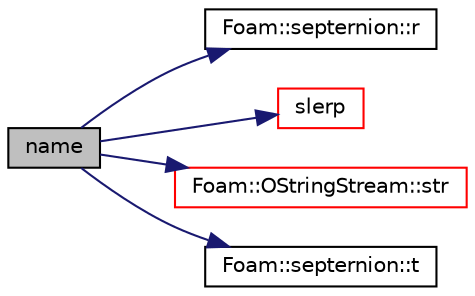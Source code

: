 digraph "name"
{
  bgcolor="transparent";
  edge [fontname="Helvetica",fontsize="10",labelfontname="Helvetica",labelfontsize="10"];
  node [fontname="Helvetica",fontsize="10",shape=record];
  rankdir="LR";
  Node1 [label="name",height=0.2,width=0.4,color="black", fillcolor="grey75", style="filled", fontcolor="black"];
  Node1 -> Node2 [color="midnightblue",fontsize="10",style="solid",fontname="Helvetica"];
  Node2 [label="Foam::septernion::r",height=0.2,width=0.4,color="black",URL="$a02338.html#acc889c2c33fc6bfc923aa687bd4336b2"];
  Node1 -> Node3 [color="midnightblue",fontsize="10",style="solid",fontname="Helvetica"];
  Node3 [label="slerp",height=0.2,width=0.4,color="red",URL="$a10974.html#ad99931d1155936b2d8aa2ce6651bce06",tooltip="Spherical linear interpolation of quaternions. "];
  Node1 -> Node4 [color="midnightblue",fontsize="10",style="solid",fontname="Helvetica"];
  Node4 [label="Foam::OStringStream::str",height=0.2,width=0.4,color="red",URL="$a01775.html#a0bd251dfecae718a4c1568eb3d660697",tooltip="Return the string. "];
  Node1 -> Node5 [color="midnightblue",fontsize="10",style="solid",fontname="Helvetica"];
  Node5 [label="Foam::septernion::t",height=0.2,width=0.4,color="black",URL="$a02338.html#a9843788d6d82317212ae7c974d4995de"];
}
